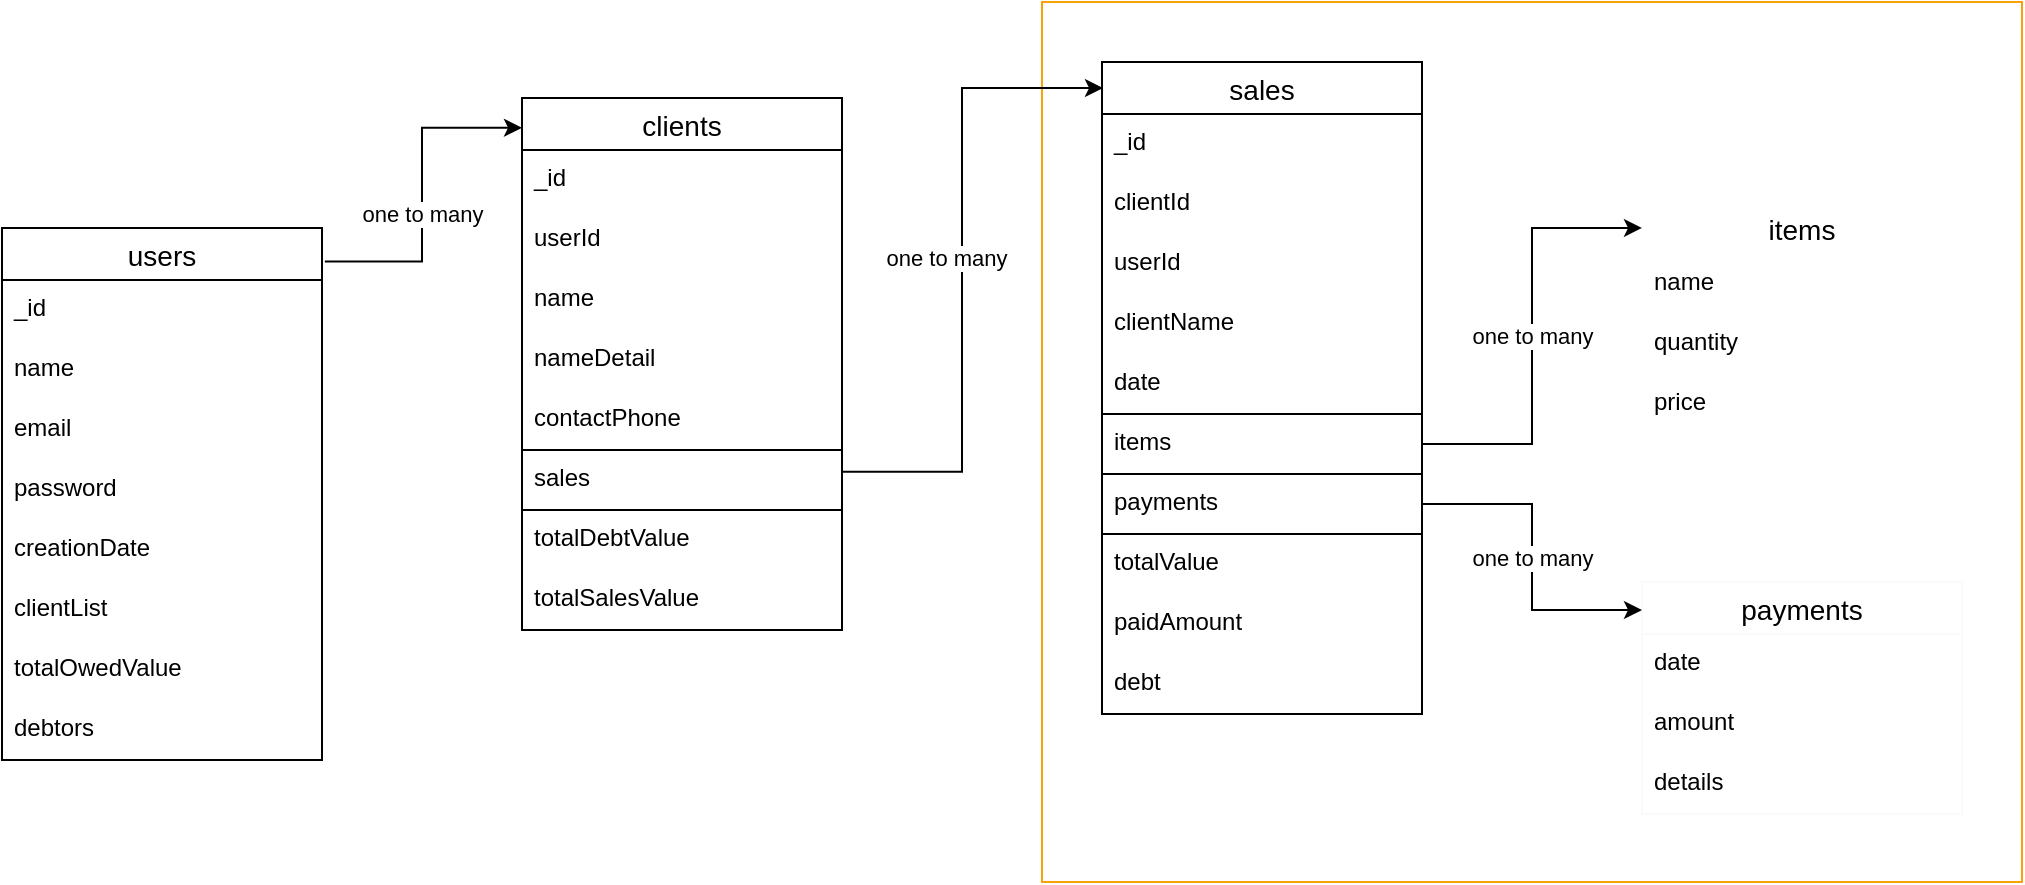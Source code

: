 <mxfile version="20.7.4" type="device" pages="4"><diagram id="OWZTssfyxZqyNN4c2PbR" name="schemas"><mxGraphModel dx="1374" dy="827" grid="1" gridSize="20" guides="1" tooltips="1" connect="1" arrows="1" fold="1" page="1" pageScale="1" pageWidth="1169" pageHeight="827" math="0" shadow="0"><root><mxCell id="0"/><mxCell id="1" parent="0"/><mxCell id="fJAnneZ-lwLebUoKgXmr-3" value="" style="rounded=0;whiteSpace=wrap;html=1;strokeColor=#FAA108;fillColor=none;" parent="1" vertex="1"><mxGeometry x="620" y="210" width="490" height="440" as="geometry"/></mxCell><mxCell id="-Lesf2_Fs7i-S2HFB9Zm-2" value="users" style="swimlane;fontStyle=0;childLayout=stackLayout;horizontal=1;startSize=26;horizontalStack=0;resizeParent=1;resizeParentMax=0;resizeLast=0;collapsible=1;marginBottom=0;align=center;fontSize=14;" parent="1" vertex="1"><mxGeometry x="100" y="323" width="160" height="266" as="geometry"/></mxCell><mxCell id="-Lesf2_Fs7i-S2HFB9Zm-41" value="_id" style="text;strokeColor=none;fillColor=none;spacingLeft=4;spacingRight=4;overflow=hidden;rotatable=0;points=[[0,0.5],[1,0.5]];portConstraint=eastwest;fontSize=12;" parent="-Lesf2_Fs7i-S2HFB9Zm-2" vertex="1"><mxGeometry y="26" width="160" height="30" as="geometry"/></mxCell><mxCell id="-Lesf2_Fs7i-S2HFB9Zm-3" value="name" style="text;strokeColor=none;fillColor=none;spacingLeft=4;spacingRight=4;overflow=hidden;rotatable=0;points=[[0,0.5],[1,0.5]];portConstraint=eastwest;fontSize=12;" parent="-Lesf2_Fs7i-S2HFB9Zm-2" vertex="1"><mxGeometry y="56" width="160" height="30" as="geometry"/></mxCell><mxCell id="-Lesf2_Fs7i-S2HFB9Zm-4" value="email" style="text;strokeColor=none;fillColor=none;spacingLeft=4;spacingRight=4;overflow=hidden;rotatable=0;points=[[0,0.5],[1,0.5]];portConstraint=eastwest;fontSize=12;" parent="-Lesf2_Fs7i-S2HFB9Zm-2" vertex="1"><mxGeometry y="86" width="160" height="30" as="geometry"/></mxCell><mxCell id="-Lesf2_Fs7i-S2HFB9Zm-5" value="password" style="text;strokeColor=none;fillColor=none;spacingLeft=4;spacingRight=4;overflow=hidden;rotatable=0;points=[[0,0.5],[1,0.5]];portConstraint=eastwest;fontSize=12;" parent="-Lesf2_Fs7i-S2HFB9Zm-2" vertex="1"><mxGeometry y="116" width="160" height="30" as="geometry"/></mxCell><mxCell id="-Lesf2_Fs7i-S2HFB9Zm-6" value="creationDate" style="text;strokeColor=none;fillColor=none;spacingLeft=4;spacingRight=4;overflow=hidden;rotatable=0;points=[[0,0.5],[1,0.5]];portConstraint=eastwest;fontSize=12;" parent="-Lesf2_Fs7i-S2HFB9Zm-2" vertex="1"><mxGeometry y="146" width="160" height="30" as="geometry"/></mxCell><mxCell id="-Lesf2_Fs7i-S2HFB9Zm-23" value="clientList" style="text;strokeColor=none;fillColor=none;spacingLeft=4;spacingRight=4;overflow=hidden;rotatable=0;points=[[0,0.5],[1,0.5]];portConstraint=eastwest;fontSize=12;" parent="-Lesf2_Fs7i-S2HFB9Zm-2" vertex="1"><mxGeometry y="176" width="160" height="30" as="geometry"/></mxCell><mxCell id="fJAnneZ-lwLebUoKgXmr-1" value="totalOwedValue" style="text;strokeColor=none;fillColor=none;spacingLeft=4;spacingRight=4;overflow=hidden;rotatable=0;points=[[0,0.5],[1,0.5]];portConstraint=eastwest;fontSize=12;" parent="-Lesf2_Fs7i-S2HFB9Zm-2" vertex="1"><mxGeometry y="206" width="160" height="30" as="geometry"/></mxCell><mxCell id="fJAnneZ-lwLebUoKgXmr-2" value="debtors" style="text;strokeColor=none;fillColor=none;spacingLeft=4;spacingRight=4;overflow=hidden;rotatable=0;points=[[0,0.5],[1,0.5]];portConstraint=eastwest;fontSize=12;" parent="-Lesf2_Fs7i-S2HFB9Zm-2" vertex="1"><mxGeometry y="236" width="160" height="30" as="geometry"/></mxCell><mxCell id="-Lesf2_Fs7i-S2HFB9Zm-7" value="clients" style="swimlane;fontStyle=0;childLayout=stackLayout;horizontal=1;startSize=26;horizontalStack=0;resizeParent=1;resizeParentMax=0;resizeLast=0;collapsible=1;marginBottom=0;align=center;fontSize=14;" parent="1" vertex="1"><mxGeometry x="360" y="258" width="160" height="266" as="geometry"/></mxCell><mxCell id="-Lesf2_Fs7i-S2HFB9Zm-42" value="_id" style="text;strokeColor=none;fillColor=none;spacingLeft=4;spacingRight=4;overflow=hidden;rotatable=0;points=[[0,0.5],[1,0.5]];portConstraint=eastwest;fontSize=12;" parent="-Lesf2_Fs7i-S2HFB9Zm-7" vertex="1"><mxGeometry y="26" width="160" height="30" as="geometry"/></mxCell><mxCell id="-Lesf2_Fs7i-S2HFB9Zm-25" value="userId" style="text;strokeColor=none;fillColor=none;spacingLeft=4;spacingRight=4;overflow=hidden;rotatable=0;points=[[0,0.5],[1,0.5]];portConstraint=eastwest;fontSize=12;" parent="-Lesf2_Fs7i-S2HFB9Zm-7" vertex="1"><mxGeometry y="56" width="160" height="30" as="geometry"/></mxCell><mxCell id="-Lesf2_Fs7i-S2HFB9Zm-8" value="name" style="text;strokeColor=none;fillColor=none;spacingLeft=4;spacingRight=4;overflow=hidden;rotatable=0;points=[[0,0.5],[1,0.5]];portConstraint=eastwest;fontSize=12;" parent="-Lesf2_Fs7i-S2HFB9Zm-7" vertex="1"><mxGeometry y="86" width="160" height="30" as="geometry"/></mxCell><mxCell id="-Lesf2_Fs7i-S2HFB9Zm-9" value="nameDetail" style="text;strokeColor=none;fillColor=none;spacingLeft=4;spacingRight=4;overflow=hidden;rotatable=0;points=[[0,0.5],[1,0.5]];portConstraint=eastwest;fontSize=12;" parent="-Lesf2_Fs7i-S2HFB9Zm-7" vertex="1"><mxGeometry y="116" width="160" height="30" as="geometry"/></mxCell><mxCell id="-Lesf2_Fs7i-S2HFB9Zm-10" value="contactPhone" style="text;strokeColor=none;fillColor=none;spacingLeft=4;spacingRight=4;overflow=hidden;rotatable=0;points=[[0,0.5],[1,0.5]];portConstraint=eastwest;fontSize=12;labelBorderColor=none;" parent="-Lesf2_Fs7i-S2HFB9Zm-7" vertex="1"><mxGeometry y="146" width="160" height="30" as="geometry"/></mxCell><mxCell id="-Lesf2_Fs7i-S2HFB9Zm-15" value="sales" style="text;strokeColor=default;fillColor=none;spacingLeft=4;spacingRight=4;overflow=hidden;rotatable=0;points=[[0,0.5],[1,0.5]];portConstraint=eastwest;fontSize=12;" parent="-Lesf2_Fs7i-S2HFB9Zm-7" vertex="1"><mxGeometry y="176" width="160" height="30" as="geometry"/></mxCell><mxCell id="-Lesf2_Fs7i-S2HFB9Zm-16" value="totalDebtValue" style="text;strokeColor=none;fillColor=none;spacingLeft=4;spacingRight=4;overflow=hidden;rotatable=0;points=[[0,0.5],[1,0.5]];portConstraint=eastwest;fontSize=12;" parent="-Lesf2_Fs7i-S2HFB9Zm-7" vertex="1"><mxGeometry y="206" width="160" height="30" as="geometry"/></mxCell><mxCell id="-Lesf2_Fs7i-S2HFB9Zm-17" value="totalSalesValue" style="text;strokeColor=none;fillColor=none;spacingLeft=4;spacingRight=4;overflow=hidden;rotatable=0;points=[[0,0.5],[1,0.5]];portConstraint=eastwest;fontSize=12;" parent="-Lesf2_Fs7i-S2HFB9Zm-7" vertex="1"><mxGeometry y="236" width="160" height="30" as="geometry"/></mxCell><mxCell id="-Lesf2_Fs7i-S2HFB9Zm-11" value="sales" style="swimlane;fontStyle=0;childLayout=stackLayout;horizontal=1;startSize=26;horizontalStack=0;resizeParent=1;resizeParentMax=0;resizeLast=0;collapsible=1;marginBottom=0;align=center;fontSize=14;" parent="1" vertex="1"><mxGeometry x="650" y="240" width="160" height="326" as="geometry"><mxRectangle x="650" y="240" width="70" height="30" as="alternateBounds"/></mxGeometry></mxCell><mxCell id="-Lesf2_Fs7i-S2HFB9Zm-43" value="_id" style="text;strokeColor=none;fillColor=none;spacingLeft=4;spacingRight=4;overflow=hidden;rotatable=0;points=[[0,0.5],[1,0.5]];portConstraint=eastwest;fontSize=12;" parent="-Lesf2_Fs7i-S2HFB9Zm-11" vertex="1"><mxGeometry y="26" width="160" height="30" as="geometry"/></mxCell><mxCell id="-Lesf2_Fs7i-S2HFB9Zm-26" value="clientId" style="text;strokeColor=none;fillColor=none;spacingLeft=4;spacingRight=4;overflow=hidden;rotatable=0;points=[[0,0.5],[1,0.5]];portConstraint=eastwest;fontSize=12;" parent="-Lesf2_Fs7i-S2HFB9Zm-11" vertex="1"><mxGeometry y="56" width="160" height="30" as="geometry"/></mxCell><mxCell id="-Lesf2_Fs7i-S2HFB9Zm-44" value="userId" style="text;strokeColor=none;fillColor=none;spacingLeft=4;spacingRight=4;overflow=hidden;rotatable=0;points=[[0,0.5],[1,0.5]];portConstraint=eastwest;fontSize=12;" parent="-Lesf2_Fs7i-S2HFB9Zm-11" vertex="1"><mxGeometry y="86" width="160" height="30" as="geometry"/></mxCell><mxCell id="-Lesf2_Fs7i-S2HFB9Zm-12" value="clientName" style="text;strokeColor=none;fillColor=none;spacingLeft=4;spacingRight=4;overflow=hidden;rotatable=0;points=[[0,0.5],[1,0.5]];portConstraint=eastwest;fontSize=12;" parent="-Lesf2_Fs7i-S2HFB9Zm-11" vertex="1"><mxGeometry y="116" width="160" height="30" as="geometry"/></mxCell><mxCell id="-Lesf2_Fs7i-S2HFB9Zm-13" value="date" style="text;strokeColor=none;fillColor=none;spacingLeft=4;spacingRight=4;overflow=hidden;rotatable=0;points=[[0,0.5],[1,0.5]];portConstraint=eastwest;fontSize=12;" parent="-Lesf2_Fs7i-S2HFB9Zm-11" vertex="1"><mxGeometry y="146" width="160" height="30" as="geometry"/></mxCell><mxCell id="-Lesf2_Fs7i-S2HFB9Zm-14" value="items" style="text;strokeColor=default;fillColor=none;spacingLeft=4;spacingRight=4;overflow=hidden;rotatable=0;points=[[0,0.5],[1,0.5]];portConstraint=eastwest;fontSize=12;" parent="-Lesf2_Fs7i-S2HFB9Zm-11" vertex="1"><mxGeometry y="176" width="160" height="30" as="geometry"/></mxCell><mxCell id="-Lesf2_Fs7i-S2HFB9Zm-18" value="payments" style="text;strokeColor=default;fillColor=none;spacingLeft=4;spacingRight=4;overflow=hidden;rotatable=0;points=[[0,0.5],[1,0.5]];portConstraint=eastwest;fontSize=12;" parent="-Lesf2_Fs7i-S2HFB9Zm-11" vertex="1"><mxGeometry y="206" width="160" height="30" as="geometry"/></mxCell><mxCell id="-Lesf2_Fs7i-S2HFB9Zm-19" value="totalValue" style="text;strokeColor=none;fillColor=none;spacingLeft=4;spacingRight=4;overflow=hidden;rotatable=0;points=[[0,0.5],[1,0.5]];portConstraint=eastwest;fontSize=12;" parent="-Lesf2_Fs7i-S2HFB9Zm-11" vertex="1"><mxGeometry y="236" width="160" height="30" as="geometry"/></mxCell><mxCell id="-Lesf2_Fs7i-S2HFB9Zm-20" value="paidAmount" style="text;strokeColor=none;fillColor=none;spacingLeft=4;spacingRight=4;overflow=hidden;rotatable=0;points=[[0,0.5],[1,0.5]];portConstraint=eastwest;fontSize=12;" parent="-Lesf2_Fs7i-S2HFB9Zm-11" vertex="1"><mxGeometry y="266" width="160" height="30" as="geometry"/></mxCell><mxCell id="-Lesf2_Fs7i-S2HFB9Zm-21" value="debt" style="text;strokeColor=none;fillColor=none;spacingLeft=4;spacingRight=4;overflow=hidden;rotatable=0;points=[[0,0.5],[1,0.5]];portConstraint=eastwest;fontSize=12;" parent="-Lesf2_Fs7i-S2HFB9Zm-11" vertex="1"><mxGeometry y="296" width="160" height="30" as="geometry"/></mxCell><mxCell id="-Lesf2_Fs7i-S2HFB9Zm-29" style="edgeStyle=orthogonalEdgeStyle;rounded=0;orthogonalLoop=1;jettySize=auto;html=1;exitX=1.009;exitY=0.063;exitDx=0;exitDy=0;entryX=0;entryY=0.056;entryDx=0;entryDy=0;exitPerimeter=0;entryPerimeter=0;" parent="1" source="-Lesf2_Fs7i-S2HFB9Zm-2" target="-Lesf2_Fs7i-S2HFB9Zm-7" edge="1"><mxGeometry relative="1" as="geometry"/></mxCell><mxCell id="-Lesf2_Fs7i-S2HFB9Zm-31" value="one to many" style="edgeLabel;html=1;align=center;verticalAlign=middle;resizable=0;points=[];" parent="-Lesf2_Fs7i-S2HFB9Zm-29" vertex="1" connectable="0"><mxGeometry x="-0.118" relative="1" as="geometry"><mxPoint as="offset"/></mxGeometry></mxCell><mxCell id="-Lesf2_Fs7i-S2HFB9Zm-30" style="edgeStyle=orthogonalEdgeStyle;rounded=0;orthogonalLoop=1;jettySize=auto;html=1;exitX=1.001;exitY=0.364;exitDx=0;exitDy=0;entryX=0.003;entryY=0.037;entryDx=0;entryDy=0;entryPerimeter=0;exitPerimeter=0;" parent="1" source="-Lesf2_Fs7i-S2HFB9Zm-15" target="-Lesf2_Fs7i-S2HFB9Zm-11" edge="1"><mxGeometry relative="1" as="geometry"><Array as="points"><mxPoint x="580" y="445"/><mxPoint x="580" y="253"/><mxPoint x="651" y="253"/></Array></mxGeometry></mxCell><mxCell id="-Lesf2_Fs7i-S2HFB9Zm-32" value="one to many" style="edgeLabel;html=1;align=center;verticalAlign=middle;resizable=0;points=[];" parent="-Lesf2_Fs7i-S2HFB9Zm-30" vertex="1" connectable="0"><mxGeometry x="0.177" relative="1" as="geometry"><mxPoint x="-8" y="23" as="offset"/></mxGeometry></mxCell><mxCell id="-Lesf2_Fs7i-S2HFB9Zm-45" value="items" style="swimlane;fontStyle=0;childLayout=stackLayout;horizontal=1;startSize=26;horizontalStack=0;resizeParent=1;resizeParentMax=0;resizeLast=0;collapsible=1;marginBottom=0;align=center;fontSize=14;labelBorderColor=none;strokeColor=#FFFFFF;" parent="1" vertex="1"><mxGeometry x="920" y="310" width="160" height="116" as="geometry"/></mxCell><mxCell id="-Lesf2_Fs7i-S2HFB9Zm-46" value="name" style="text;strokeColor=none;fillColor=none;spacingLeft=4;spacingRight=4;overflow=hidden;rotatable=0;points=[[0,0.5],[1,0.5]];portConstraint=eastwest;fontSize=12;labelBorderColor=none;" parent="-Lesf2_Fs7i-S2HFB9Zm-45" vertex="1"><mxGeometry y="26" width="160" height="30" as="geometry"/></mxCell><mxCell id="-Lesf2_Fs7i-S2HFB9Zm-47" value="quantity" style="text;strokeColor=none;fillColor=none;spacingLeft=4;spacingRight=4;overflow=hidden;rotatable=0;points=[[0,0.5],[1,0.5]];portConstraint=eastwest;fontSize=12;labelBorderColor=none;" parent="-Lesf2_Fs7i-S2HFB9Zm-45" vertex="1"><mxGeometry y="56" width="160" height="30" as="geometry"/></mxCell><mxCell id="-Lesf2_Fs7i-S2HFB9Zm-48" value="price" style="text;strokeColor=none;fillColor=none;spacingLeft=4;spacingRight=4;overflow=hidden;rotatable=0;points=[[0,0.5],[1,0.5]];portConstraint=eastwest;fontSize=12;labelBorderColor=none;" parent="-Lesf2_Fs7i-S2HFB9Zm-45" vertex="1"><mxGeometry y="86" width="160" height="30" as="geometry"/></mxCell><mxCell id="-Lesf2_Fs7i-S2HFB9Zm-49" value="payments" style="swimlane;fontStyle=0;childLayout=stackLayout;horizontal=1;startSize=26;horizontalStack=0;resizeParent=1;resizeParentMax=0;resizeLast=0;collapsible=1;marginBottom=0;align=center;fontSize=14;labelBorderColor=none;strokeColor=#FAFAFA;" parent="1" vertex="1"><mxGeometry x="920" y="500" width="160" height="116" as="geometry"/></mxCell><mxCell id="-Lesf2_Fs7i-S2HFB9Zm-50" value="date" style="text;strokeColor=none;fillColor=none;spacingLeft=4;spacingRight=4;overflow=hidden;rotatable=0;points=[[0,0.5],[1,0.5]];portConstraint=eastwest;fontSize=12;labelBorderColor=none;" parent="-Lesf2_Fs7i-S2HFB9Zm-49" vertex="1"><mxGeometry y="26" width="160" height="30" as="geometry"/></mxCell><mxCell id="-Lesf2_Fs7i-S2HFB9Zm-51" value="amount" style="text;strokeColor=none;fillColor=none;spacingLeft=4;spacingRight=4;overflow=hidden;rotatable=0;points=[[0,0.5],[1,0.5]];portConstraint=eastwest;fontSize=12;labelBorderColor=none;" parent="-Lesf2_Fs7i-S2HFB9Zm-49" vertex="1"><mxGeometry y="56" width="160" height="30" as="geometry"/></mxCell><mxCell id="-Lesf2_Fs7i-S2HFB9Zm-52" value="details" style="text;strokeColor=none;fillColor=none;spacingLeft=4;spacingRight=4;overflow=hidden;rotatable=0;points=[[0,0.5],[1,0.5]];portConstraint=eastwest;fontSize=12;labelBorderColor=none;" parent="-Lesf2_Fs7i-S2HFB9Zm-49" vertex="1"><mxGeometry y="86" width="160" height="30" as="geometry"/></mxCell><mxCell id="-Lesf2_Fs7i-S2HFB9Zm-54" value="one to many" style="edgeStyle=orthogonalEdgeStyle;rounded=0;orthogonalLoop=1;jettySize=auto;html=1;exitX=1;exitY=0.5;exitDx=0;exitDy=0;entryX=0;entryY=0.112;entryDx=0;entryDy=0;entryPerimeter=0;" parent="1" source="-Lesf2_Fs7i-S2HFB9Zm-14" target="-Lesf2_Fs7i-S2HFB9Zm-45" edge="1"><mxGeometry relative="1" as="geometry"/></mxCell><mxCell id="-Lesf2_Fs7i-S2HFB9Zm-55" value="one to many" style="edgeStyle=orthogonalEdgeStyle;rounded=0;orthogonalLoop=1;jettySize=auto;html=1;exitX=1;exitY=0.5;exitDx=0;exitDy=0;entryX=0;entryY=0.121;entryDx=0;entryDy=0;entryPerimeter=0;" parent="1" source="-Lesf2_Fs7i-S2HFB9Zm-18" target="-Lesf2_Fs7i-S2HFB9Zm-49" edge="1"><mxGeometry relative="1" as="geometry"/></mxCell></root></mxGraphModel></diagram><diagram id="oLXMCveSzhmMQth0Rsbn" name="dependecy-relations"><mxGraphModel dx="1374" dy="827" grid="1" gridSize="10" guides="0" tooltips="1" connect="1" arrows="1" fold="1" page="1" pageScale="1" pageWidth="1169" pageHeight="827" math="0" shadow="0"><root><mxCell id="0"/><mxCell id="1" parent="0"/><mxCell id="nj7wbPY4pdhArubMzr1j-5" value="always" style="edgeStyle=orthogonalEdgeStyle;rounded=0;orthogonalLoop=1;jettySize=auto;html=1;" parent="1" source="nj7wbPY4pdhArubMzr1j-2" target="nj7wbPY4pdhArubMzr1j-3" edge="1"><mxGeometry x="0.4" relative="1" as="geometry"><Array as="points"><mxPoint x="250" y="374"/><mxPoint x="250" y="334"/></Array><mxPoint as="offset"/></mxGeometry></mxCell><mxCell id="nj7wbPY4pdhArubMzr1j-7" style="edgeStyle=orthogonalEdgeStyle;rounded=0;orthogonalLoop=1;jettySize=auto;html=1;exitX=1;exitY=0.5;exitDx=0;exitDy=0;entryX=0;entryY=0.5;entryDx=0;entryDy=0;" parent="1" source="nj7wbPY4pdhArubMzr1j-2" target="nj7wbPY4pdhArubMzr1j-6" edge="1"><mxGeometry relative="1" as="geometry"><Array as="points"><mxPoint x="250" y="374"/><mxPoint x="250" y="414"/></Array></mxGeometry></mxCell><mxCell id="nj7wbPY4pdhArubMzr1j-42" value="&lt;div style=&quot;&quot;&gt;on update:&lt;/div&gt;&lt;div style=&quot;&quot;&gt;clientName&lt;/div&gt;&lt;div style=&quot;&quot;&gt;clientNameDetails&lt;/div&gt;" style="edgeLabel;html=1;align=center;verticalAlign=middle;resizable=0;points=[];" parent="nj7wbPY4pdhArubMzr1j-7" vertex="1" connectable="0"><mxGeometry x="0.348" y="-1" relative="1" as="geometry"><mxPoint x="5" y="-1" as="offset"/></mxGeometry></mxCell><mxCell id="nj7wbPY4pdhArubMzr1j-2" value="PATCH /clients" style="rounded=0;whiteSpace=wrap;html=1;" parent="1" vertex="1"><mxGeometry x="80" y="344" width="120" height="60" as="geometry"/></mxCell><mxCell id="nj7wbPY4pdhArubMzr1j-3" value="clients" style="rounded=0;whiteSpace=wrap;html=1;" parent="1" vertex="1"><mxGeometry x="360" y="304" width="120" height="60" as="geometry"/></mxCell><mxCell id="nj7wbPY4pdhArubMzr1j-6" value="sales" style="rounded=0;whiteSpace=wrap;html=1;fillColor=#a0522d;fontColor=#ffffff;strokeColor=#6D1F00;" parent="1" vertex="1"><mxGeometry x="360" y="384" width="120" height="60" as="geometry"/></mxCell><mxCell id="nj7wbPY4pdhArubMzr1j-8" value="" style="edgeStyle=orthogonalEdgeStyle;rounded=0;orthogonalLoop=1;jettySize=auto;html=1;" parent="1" source="nj7wbPY4pdhArubMzr1j-11" target="nj7wbPY4pdhArubMzr1j-12" edge="1"><mxGeometry relative="1" as="geometry"/></mxCell><mxCell id="nj7wbPY4pdhArubMzr1j-9" value="always" style="edgeStyle=orthogonalEdgeStyle;rounded=0;orthogonalLoop=1;jettySize=auto;html=1;" parent="1" source="nj7wbPY4pdhArubMzr1j-11" target="nj7wbPY4pdhArubMzr1j-12" edge="1"><mxGeometry relative="1" as="geometry"/></mxCell><mxCell id="nj7wbPY4pdhArubMzr1j-11" value="POST /clients" style="rounded=0;whiteSpace=wrap;html=1;" parent="1" vertex="1"><mxGeometry x="80" y="204" width="120" height="60" as="geometry"/></mxCell><mxCell id="nj7wbPY4pdhArubMzr1j-12" value="clients" style="rounded=0;whiteSpace=wrap;html=1;" parent="1" vertex="1"><mxGeometry x="360" y="204" width="120" height="60" as="geometry"/></mxCell><mxCell id="nj7wbPY4pdhArubMzr1j-16" style="edgeStyle=orthogonalEdgeStyle;rounded=0;orthogonalLoop=1;jettySize=auto;html=1;exitX=1;exitY=0.5;exitDx=0;exitDy=0;entryX=0;entryY=0.5;entryDx=0;entryDy=0;" parent="1" source="nj7wbPY4pdhArubMzr1j-17" target="nj7wbPY4pdhArubMzr1j-19" edge="1"><mxGeometry x="-0.583" y="20" relative="1" as="geometry"><Array as="points"><mxPoint x="770" y="150"/><mxPoint x="770" y="70"/></Array><mxPoint as="offset"/></mxGeometry></mxCell><mxCell id="nj7wbPY4pdhArubMzr1j-33" value="always" style="edgeLabel;html=1;align=center;verticalAlign=middle;resizable=0;points=[];" parent="nj7wbPY4pdhArubMzr1j-16" vertex="1" connectable="0"><mxGeometry x="0.59" y="-1" relative="1" as="geometry"><mxPoint x="-11" y="-1" as="offset"/></mxGeometry></mxCell><mxCell id="nj7wbPY4pdhArubMzr1j-27" value="always" style="edgeStyle=orthogonalEdgeStyle;rounded=0;orthogonalLoop=1;jettySize=auto;html=1;exitX=1;exitY=0.5;exitDx=0;exitDy=0;entryX=0;entryY=0.5;entryDx=0;entryDy=0;" parent="1" source="nj7wbPY4pdhArubMzr1j-17" target="nj7wbPY4pdhArubMzr1j-26" edge="1"><mxGeometry x="0.5" relative="1" as="geometry"><Array as="points"><mxPoint x="770" y="150"/><mxPoint x="770" y="230"/></Array><mxPoint as="offset"/></mxGeometry></mxCell><mxCell id="nj7wbPY4pdhArubMzr1j-28" value="always" style="edgeStyle=orthogonalEdgeStyle;rounded=0;orthogonalLoop=1;jettySize=auto;html=1;exitX=1;exitY=0.5;exitDx=0;exitDy=0;entryX=0;entryY=0.5;entryDx=0;entryDy=0;" parent="1" source="nj7wbPY4pdhArubMzr1j-17" target="nj7wbPY4pdhArubMzr1j-18" edge="1"><mxGeometry x="0.25" relative="1" as="geometry"><mxPoint as="offset"/></mxGeometry></mxCell><mxCell id="nj7wbPY4pdhArubMzr1j-17" value="POST /sales" style="rounded=0;whiteSpace=wrap;html=1;" parent="1" vertex="1"><mxGeometry x="600" y="120" width="120" height="60" as="geometry"/></mxCell><mxCell id="nj7wbPY4pdhArubMzr1j-18" value="clients" style="rounded=0;whiteSpace=wrap;html=1;fillColor=#a0522d;fontColor=#ffffff;strokeColor=#6D1F00;" parent="1" vertex="1"><mxGeometry x="880" y="120" width="120" height="60" as="geometry"/></mxCell><mxCell id="nj7wbPY4pdhArubMzr1j-19" value="sales" style="rounded=0;whiteSpace=wrap;html=1;" parent="1" vertex="1"><mxGeometry x="880" y="40" width="120" height="60" as="geometry"/></mxCell><mxCell id="nj7wbPY4pdhArubMzr1j-26" value="users" style="rounded=0;whiteSpace=wrap;html=1;fillColor=#a0522d;fontColor=#ffffff;strokeColor=#6D1F00;" parent="1" vertex="1"><mxGeometry x="880" y="200" width="120" height="60" as="geometry"/></mxCell><mxCell id="nj7wbPY4pdhArubMzr1j-34" style="edgeStyle=orthogonalEdgeStyle;rounded=0;orthogonalLoop=1;jettySize=auto;html=1;exitX=1;exitY=0.5;exitDx=0;exitDy=0;entryX=0;entryY=0.5;entryDx=0;entryDy=0;" parent="1" source="nj7wbPY4pdhArubMzr1j-38" target="nj7wbPY4pdhArubMzr1j-40" edge="1"><mxGeometry relative="1" as="geometry"><Array as="points"><mxPoint x="770" y="413"/><mxPoint x="770" y="333"/></Array></mxGeometry></mxCell><mxCell id="nj7wbPY4pdhArubMzr1j-35" value="always" style="edgeLabel;html=1;align=center;verticalAlign=middle;resizable=0;points=[];" parent="nj7wbPY4pdhArubMzr1j-34" vertex="1" connectable="0"><mxGeometry x="0.59" y="-1" relative="1" as="geometry"><mxPoint x="-11" y="-1" as="offset"/></mxGeometry></mxCell><mxCell id="nj7wbPY4pdhArubMzr1j-36" value="on items update&lt;br&gt;(price || quantity)" style="edgeStyle=orthogonalEdgeStyle;rounded=0;orthogonalLoop=1;jettySize=auto;html=1;exitX=1;exitY=0.5;exitDx=0;exitDy=0;entryX=0;entryY=0.5;entryDx=0;entryDy=0;" parent="1" source="nj7wbPY4pdhArubMzr1j-38" target="nj7wbPY4pdhArubMzr1j-41" edge="1"><mxGeometry x="0.5" relative="1" as="geometry"><Array as="points"><mxPoint x="770" y="413"/><mxPoint x="770" y="493"/></Array><mxPoint as="offset"/></mxGeometry></mxCell><mxCell id="nj7wbPY4pdhArubMzr1j-37" value="on items update&lt;br&gt;(price || quantity)" style="edgeStyle=orthogonalEdgeStyle;rounded=0;orthogonalLoop=1;jettySize=auto;html=1;exitX=1;exitY=0.5;exitDx=0;exitDy=0;entryX=0;entryY=0.5;entryDx=0;entryDy=0;" parent="1" source="nj7wbPY4pdhArubMzr1j-38" target="nj7wbPY4pdhArubMzr1j-39" edge="1"><mxGeometry x="0.25" relative="1" as="geometry"><Array as="points"><mxPoint x="770" y="413"/><mxPoint x="770" y="413"/></Array><mxPoint as="offset"/></mxGeometry></mxCell><mxCell id="nj7wbPY4pdhArubMzr1j-38" value="PATCH /sales" style="rounded=0;whiteSpace=wrap;html=1;" parent="1" vertex="1"><mxGeometry x="600" y="383" width="120" height="60" as="geometry"/></mxCell><mxCell id="nj7wbPY4pdhArubMzr1j-39" value="clients" style="rounded=0;whiteSpace=wrap;html=1;fillColor=#a0522d;fontColor=#ffffff;strokeColor=#6D1F00;" parent="1" vertex="1"><mxGeometry x="880" y="383" width="120" height="60" as="geometry"/></mxCell><mxCell id="nj7wbPY4pdhArubMzr1j-40" value="sales" style="rounded=0;whiteSpace=wrap;html=1;" parent="1" vertex="1"><mxGeometry x="880" y="303" width="120" height="60" as="geometry"/></mxCell><mxCell id="nj7wbPY4pdhArubMzr1j-41" value="users" style="rounded=0;whiteSpace=wrap;html=1;fillColor=#a0522d;fontColor=#ffffff;strokeColor=#6D1F00;" parent="1" vertex="1"><mxGeometry x="880" y="463" width="120" height="60" as="geometry"/></mxCell><mxCell id="nj7wbPY4pdhArubMzr1j-48" value="always" style="edgeStyle=orthogonalEdgeStyle;rounded=0;orthogonalLoop=1;jettySize=auto;html=1;exitX=1;exitY=0.5;exitDx=0;exitDy=0;" parent="1" source="nj7wbPY4pdhArubMzr1j-45" target="nj7wbPY4pdhArubMzr1j-46" edge="1"><mxGeometry x="0.4" relative="1" as="geometry"><Array as="points"><mxPoint x="250" y="554"/><mxPoint x="250" y="514"/></Array><mxPoint as="offset"/></mxGeometry></mxCell><mxCell id="nj7wbPY4pdhArubMzr1j-49" value="if client have sales" style="edgeStyle=orthogonalEdgeStyle;rounded=0;orthogonalLoop=1;jettySize=auto;html=1;exitX=1;exitY=0.5;exitDx=0;exitDy=0;" parent="1" source="nj7wbPY4pdhArubMzr1j-45" target="nj7wbPY4pdhArubMzr1j-47" edge="1"><mxGeometry x="0.4" relative="1" as="geometry"><Array as="points"><mxPoint x="250" y="554"/><mxPoint x="250" y="594"/></Array><mxPoint as="offset"/></mxGeometry></mxCell><mxCell id="nj7wbPY4pdhArubMzr1j-45" value="DELETE /clients" style="rounded=0;whiteSpace=wrap;html=1;" parent="1" vertex="1"><mxGeometry x="80" y="524" width="120" height="60" as="geometry"/></mxCell><mxCell id="nj7wbPY4pdhArubMzr1j-46" value="clients" style="rounded=0;whiteSpace=wrap;html=1;" parent="1" vertex="1"><mxGeometry x="360" y="484" width="120" height="60" as="geometry"/></mxCell><mxCell id="nj7wbPY4pdhArubMzr1j-47" value="users" style="rounded=0;whiteSpace=wrap;html=1;" parent="1" vertex="1"><mxGeometry x="360" y="564" width="120" height="60" as="geometry"/></mxCell><mxCell id="nj7wbPY4pdhArubMzr1j-50" style="edgeStyle=orthogonalEdgeStyle;rounded=0;orthogonalLoop=1;jettySize=auto;html=1;exitX=1;exitY=0.5;exitDx=0;exitDy=0;entryX=0;entryY=0.5;entryDx=0;entryDy=0;" parent="1" source="nj7wbPY4pdhArubMzr1j-54" target="nj7wbPY4pdhArubMzr1j-56" edge="1"><mxGeometry x="-0.583" y="20" relative="1" as="geometry"><Array as="points"><mxPoint x="770" y="673"/><mxPoint x="770" y="593"/></Array><mxPoint as="offset"/></mxGeometry></mxCell><mxCell id="nj7wbPY4pdhArubMzr1j-51" value="always" style="edgeLabel;html=1;align=center;verticalAlign=middle;resizable=0;points=[];" parent="nj7wbPY4pdhArubMzr1j-50" vertex="1" connectable="0"><mxGeometry x="0.59" y="-1" relative="1" as="geometry"><mxPoint x="-11" y="-1" as="offset"/></mxGeometry></mxCell><mxCell id="nj7wbPY4pdhArubMzr1j-52" value="always" style="edgeStyle=orthogonalEdgeStyle;rounded=0;orthogonalLoop=1;jettySize=auto;html=1;exitX=1;exitY=0.5;exitDx=0;exitDy=0;entryX=0;entryY=0.5;entryDx=0;entryDy=0;" parent="1" source="nj7wbPY4pdhArubMzr1j-54" target="nj7wbPY4pdhArubMzr1j-57" edge="1"><mxGeometry x="0.5" relative="1" as="geometry"><Array as="points"><mxPoint x="770" y="673"/><mxPoint x="770" y="753"/></Array><mxPoint as="offset"/></mxGeometry></mxCell><mxCell id="nj7wbPY4pdhArubMzr1j-53" value="always" style="edgeStyle=orthogonalEdgeStyle;rounded=0;orthogonalLoop=1;jettySize=auto;html=1;exitX=1;exitY=0.5;exitDx=0;exitDy=0;entryX=0;entryY=0.5;entryDx=0;entryDy=0;" parent="1" source="nj7wbPY4pdhArubMzr1j-54" target="nj7wbPY4pdhArubMzr1j-55" edge="1"><mxGeometry x="0.25" relative="1" as="geometry"><mxPoint as="offset"/></mxGeometry></mxCell><mxCell id="nj7wbPY4pdhArubMzr1j-54" value="DELETE /sales" style="rounded=0;whiteSpace=wrap;html=1;" parent="1" vertex="1"><mxGeometry x="600" y="643" width="120" height="60" as="geometry"/></mxCell><mxCell id="nj7wbPY4pdhArubMzr1j-55" value="clients" style="rounded=0;whiteSpace=wrap;html=1;" parent="1" vertex="1"><mxGeometry x="880" y="643" width="120" height="60" as="geometry"/></mxCell><mxCell id="nj7wbPY4pdhArubMzr1j-56" value="sales" style="rounded=0;whiteSpace=wrap;html=1;" parent="1" vertex="1"><mxGeometry x="880" y="563" width="120" height="60" as="geometry"/></mxCell><mxCell id="nj7wbPY4pdhArubMzr1j-57" value="users" style="rounded=0;whiteSpace=wrap;html=1;fillColor=#a0522d;fontColor=#ffffff;strokeColor=#6D1F00;" parent="1" vertex="1"><mxGeometry x="880" y="723" width="120" height="60" as="geometry"/></mxCell><mxCell id="nj7wbPY4pdhArubMzr1j-58" style="edgeStyle=orthogonalEdgeStyle;rounded=0;orthogonalLoop=1;jettySize=auto;html=1;exitX=1;exitY=0.5;exitDx=0;exitDy=0;entryX=0;entryY=0.5;entryDx=0;entryDy=0;" parent="1" source="nj7wbPY4pdhArubMzr1j-62" target="nj7wbPY4pdhArubMzr1j-64" edge="1"><mxGeometry x="-0.583" y="20" relative="1" as="geometry"><Array as="points"><mxPoint x="1300" y="150"/><mxPoint x="1300" y="70"/></Array><mxPoint as="offset"/></mxGeometry></mxCell><mxCell id="nj7wbPY4pdhArubMzr1j-59" value="always" style="edgeLabel;html=1;align=center;verticalAlign=middle;resizable=0;points=[];" parent="nj7wbPY4pdhArubMzr1j-58" vertex="1" connectable="0"><mxGeometry x="0.59" y="-1" relative="1" as="geometry"><mxPoint x="-11" y="-1" as="offset"/></mxGeometry></mxCell><mxCell id="nj7wbPY4pdhArubMzr1j-60" value="always" style="edgeStyle=orthogonalEdgeStyle;rounded=0;orthogonalLoop=1;jettySize=auto;html=1;exitX=1;exitY=0.5;exitDx=0;exitDy=0;entryX=0;entryY=0.5;entryDx=0;entryDy=0;" parent="1" source="nj7wbPY4pdhArubMzr1j-62" target="nj7wbPY4pdhArubMzr1j-65" edge="1"><mxGeometry x="0.5" relative="1" as="geometry"><Array as="points"><mxPoint x="1300" y="150"/><mxPoint x="1300" y="230"/></Array><mxPoint as="offset"/></mxGeometry></mxCell><mxCell id="nj7wbPY4pdhArubMzr1j-61" value="always" style="edgeStyle=orthogonalEdgeStyle;rounded=0;orthogonalLoop=1;jettySize=auto;html=1;exitX=1;exitY=0.5;exitDx=0;exitDy=0;entryX=0;entryY=0.5;entryDx=0;entryDy=0;" parent="1" source="nj7wbPY4pdhArubMzr1j-62" target="nj7wbPY4pdhArubMzr1j-63" edge="1"><mxGeometry x="0.25" relative="1" as="geometry"><mxPoint as="offset"/></mxGeometry></mxCell><mxCell id="nj7wbPY4pdhArubMzr1j-62" value="POST /payments" style="rounded=0;whiteSpace=wrap;html=1;" parent="1" vertex="1"><mxGeometry x="1130" y="120" width="120" height="60" as="geometry"/></mxCell><mxCell id="nj7wbPY4pdhArubMzr1j-63" value="clients" style="rounded=0;whiteSpace=wrap;html=1;fillColor=#a0522d;fontColor=#ffffff;strokeColor=#6D1F00;" parent="1" vertex="1"><mxGeometry x="1410" y="120" width="120" height="60" as="geometry"/></mxCell><mxCell id="nj7wbPY4pdhArubMzr1j-64" value="sales" style="rounded=0;whiteSpace=wrap;html=1;" parent="1" vertex="1"><mxGeometry x="1410" y="40" width="120" height="60" as="geometry"/></mxCell><mxCell id="nj7wbPY4pdhArubMzr1j-65" value="users" style="rounded=0;whiteSpace=wrap;html=1;fillColor=#a0522d;fontColor=#ffffff;strokeColor=#6D1F00;" parent="1" vertex="1"><mxGeometry x="1410" y="200" width="120" height="60" as="geometry"/></mxCell><mxCell id="nj7wbPY4pdhArubMzr1j-66" style="edgeStyle=orthogonalEdgeStyle;rounded=0;orthogonalLoop=1;jettySize=auto;html=1;exitX=1;exitY=0.5;exitDx=0;exitDy=0;entryX=0;entryY=0.5;entryDx=0;entryDy=0;" parent="1" source="nj7wbPY4pdhArubMzr1j-70" target="nj7wbPY4pdhArubMzr1j-72" edge="1"><mxGeometry relative="1" as="geometry"><Array as="points"><mxPoint x="1300" y="413"/><mxPoint x="1300" y="333"/></Array></mxGeometry></mxCell><mxCell id="nj7wbPY4pdhArubMzr1j-67" value="always" style="edgeLabel;html=1;align=center;verticalAlign=middle;resizable=0;points=[];" parent="nj7wbPY4pdhArubMzr1j-66" vertex="1" connectable="0"><mxGeometry x="0.59" y="-1" relative="1" as="geometry"><mxPoint x="-11" y="-1" as="offset"/></mxGeometry></mxCell><mxCell id="nj7wbPY4pdhArubMzr1j-68" value="on paidAmount&lt;br&gt;updated" style="edgeStyle=orthogonalEdgeStyle;rounded=0;orthogonalLoop=1;jettySize=auto;html=1;exitX=1;exitY=0.5;exitDx=0;exitDy=0;entryX=0;entryY=0.5;entryDx=0;entryDy=0;" parent="1" source="nj7wbPY4pdhArubMzr1j-70" target="nj7wbPY4pdhArubMzr1j-73" edge="1"><mxGeometry x="0.5" relative="1" as="geometry"><Array as="points"><mxPoint x="1300" y="413"/><mxPoint x="1300" y="493"/></Array><mxPoint as="offset"/></mxGeometry></mxCell><mxCell id="nj7wbPY4pdhArubMzr1j-69" value="on paidAmount&lt;br&gt;updated" style="edgeStyle=orthogonalEdgeStyle;rounded=0;orthogonalLoop=1;jettySize=auto;html=1;exitX=1;exitY=0.5;exitDx=0;exitDy=0;entryX=0;entryY=0.5;entryDx=0;entryDy=0;" parent="1" source="nj7wbPY4pdhArubMzr1j-70" target="nj7wbPY4pdhArubMzr1j-71" edge="1"><mxGeometry x="0.25" relative="1" as="geometry"><Array as="points"><mxPoint x="1300" y="413"/><mxPoint x="1300" y="413"/></Array><mxPoint as="offset"/></mxGeometry></mxCell><mxCell id="nj7wbPY4pdhArubMzr1j-70" value="PATCH /payments" style="rounded=0;whiteSpace=wrap;html=1;" parent="1" vertex="1"><mxGeometry x="1130" y="383" width="120" height="60" as="geometry"/></mxCell><mxCell id="nj7wbPY4pdhArubMzr1j-71" value="clients" style="rounded=0;whiteSpace=wrap;html=1;fillColor=#a0522d;fontColor=#ffffff;strokeColor=#6D1F00;" parent="1" vertex="1"><mxGeometry x="1410" y="383" width="120" height="60" as="geometry"/></mxCell><mxCell id="nj7wbPY4pdhArubMzr1j-72" value="sales" style="rounded=0;whiteSpace=wrap;html=1;" parent="1" vertex="1"><mxGeometry x="1410" y="303" width="120" height="60" as="geometry"/></mxCell><mxCell id="nj7wbPY4pdhArubMzr1j-73" value="users" style="rounded=0;whiteSpace=wrap;html=1;fillColor=#a0522d;fontColor=#ffffff;strokeColor=#6D1F00;" parent="1" vertex="1"><mxGeometry x="1410" y="463" width="120" height="60" as="geometry"/></mxCell><mxCell id="nj7wbPY4pdhArubMzr1j-74" style="edgeStyle=orthogonalEdgeStyle;rounded=0;orthogonalLoop=1;jettySize=auto;html=1;exitX=1;exitY=0.5;exitDx=0;exitDy=0;entryX=0;entryY=0.5;entryDx=0;entryDy=0;" parent="1" source="nj7wbPY4pdhArubMzr1j-78" target="nj7wbPY4pdhArubMzr1j-80" edge="1"><mxGeometry x="-0.583" y="20" relative="1" as="geometry"><Array as="points"><mxPoint x="1300" y="673"/><mxPoint x="1300" y="593"/></Array><mxPoint as="offset"/></mxGeometry></mxCell><mxCell id="nj7wbPY4pdhArubMzr1j-75" value="always" style="edgeLabel;html=1;align=center;verticalAlign=middle;resizable=0;points=[];" parent="nj7wbPY4pdhArubMzr1j-74" vertex="1" connectable="0"><mxGeometry x="0.59" y="-1" relative="1" as="geometry"><mxPoint x="-11" y="-1" as="offset"/></mxGeometry></mxCell><mxCell id="nj7wbPY4pdhArubMzr1j-76" value="always" style="edgeStyle=orthogonalEdgeStyle;rounded=0;orthogonalLoop=1;jettySize=auto;html=1;exitX=1;exitY=0.5;exitDx=0;exitDy=0;entryX=0;entryY=0.5;entryDx=0;entryDy=0;" parent="1" source="nj7wbPY4pdhArubMzr1j-78" target="nj7wbPY4pdhArubMzr1j-81" edge="1"><mxGeometry x="0.5" relative="1" as="geometry"><Array as="points"><mxPoint x="1300" y="673"/><mxPoint x="1300" y="753"/></Array><mxPoint as="offset"/></mxGeometry></mxCell><mxCell id="nj7wbPY4pdhArubMzr1j-77" value="always" style="edgeStyle=orthogonalEdgeStyle;rounded=0;orthogonalLoop=1;jettySize=auto;html=1;exitX=1;exitY=0.5;exitDx=0;exitDy=0;entryX=0;entryY=0.5;entryDx=0;entryDy=0;" parent="1" source="nj7wbPY4pdhArubMzr1j-78" target="nj7wbPY4pdhArubMzr1j-79" edge="1"><mxGeometry x="0.25" relative="1" as="geometry"><mxPoint as="offset"/></mxGeometry></mxCell><mxCell id="nj7wbPY4pdhArubMzr1j-78" value="DELETE /payments" style="rounded=0;whiteSpace=wrap;html=1;" parent="1" vertex="1"><mxGeometry x="1130" y="643" width="120" height="60" as="geometry"/></mxCell><mxCell id="nj7wbPY4pdhArubMzr1j-79" value="clients" style="rounded=0;whiteSpace=wrap;html=1;" parent="1" vertex="1"><mxGeometry x="1410" y="643" width="120" height="60" as="geometry"/></mxCell><mxCell id="nj7wbPY4pdhArubMzr1j-80" value="sales" style="rounded=0;whiteSpace=wrap;html=1;" parent="1" vertex="1"><mxGeometry x="1410" y="563" width="120" height="60" as="geometry"/></mxCell><mxCell id="nj7wbPY4pdhArubMzr1j-81" value="users" style="rounded=0;whiteSpace=wrap;html=1;fillColor=#a0522d;fontColor=#ffffff;strokeColor=#6D1F00;" parent="1" vertex="1"><mxGeometry x="1410" y="723" width="120" height="60" as="geometry"/></mxCell></root></mxGraphModel></diagram><diagram id="fb6U1wN8zgbq9lpoyjq9" name="naming-conventions"><mxGraphModel dx="1374" dy="827" grid="1" gridSize="10" guides="1" tooltips="1" connect="1" arrows="1" fold="1" page="1" pageScale="1" pageWidth="1169" pageHeight="827" math="0" shadow="0"><root><mxCell id="0"/><mxCell id="1" parent="0"/><mxCell id="ek7L_5r2ub4JfN6iPE6m-3" value="" style="edgeStyle=orthogonalEdgeStyle;rounded=0;orthogonalLoop=1;jettySize=auto;html=1;" parent="1" source="ek7L_5r2ub4JfN6iPE6m-1" target="ek7L_5r2ub4JfN6iPE6m-2" edge="1"><mxGeometry relative="1" as="geometry"/></mxCell><mxCell id="ek7L_5r2ub4JfN6iPE6m-11" style="edgeStyle=orthogonalEdgeStyle;rounded=0;orthogonalLoop=1;jettySize=auto;html=1;exitX=1;exitY=0.5;exitDx=0;exitDy=0;entryX=0;entryY=0.5;entryDx=0;entryDy=0;shape=link;" parent="1" source="ek7L_5r2ub4JfN6iPE6m-1" target="ek7L_5r2ub4JfN6iPE6m-7" edge="1"><mxGeometry relative="1" as="geometry"/></mxCell><mxCell id="gMPdKZ8Q_CorAh7SOR6--2" value="" style="edgeStyle=orthogonalEdgeStyle;rounded=0;orthogonalLoop=1;jettySize=auto;html=1;shape=link;" parent="1" source="ek7L_5r2ub4JfN6iPE6m-1" target="gMPdKZ8Q_CorAh7SOR6--1" edge="1"><mxGeometry relative="1" as="geometry"/></mxCell><mxCell id="ek7L_5r2ub4JfN6iPE6m-1" value="unpaidAmount" style="rounded=0;whiteSpace=wrap;html=1;" parent="1" vertex="1"><mxGeometry x="580" y="430" width="120" height="60" as="geometry"/></mxCell><mxCell id="ek7L_5r2ub4JfN6iPE6m-5" value="" style="edgeStyle=orthogonalEdgeStyle;rounded=0;orthogonalLoop=1;jettySize=auto;html=1;" parent="1" source="ek7L_5r2ub4JfN6iPE6m-2" target="ek7L_5r2ub4JfN6iPE6m-4" edge="1"><mxGeometry relative="1" as="geometry"/></mxCell><mxCell id="ek7L_5r2ub4JfN6iPE6m-12" style="edgeStyle=orthogonalEdgeStyle;shape=link;rounded=0;orthogonalLoop=1;jettySize=auto;html=1;exitX=1;exitY=0.5;exitDx=0;exitDy=0;entryX=0;entryY=0.5;entryDx=0;entryDy=0;" parent="1" source="ek7L_5r2ub4JfN6iPE6m-2" target="ek7L_5r2ub4JfN6iPE6m-9" edge="1"><mxGeometry relative="1" as="geometry"/></mxCell><mxCell id="gMPdKZ8Q_CorAh7SOR6--15" value="" style="edgeStyle=orthogonalEdgeStyle;shape=link;rounded=0;orthogonalLoop=1;jettySize=auto;html=1;" parent="1" source="ek7L_5r2ub4JfN6iPE6m-2" target="gMPdKZ8Q_CorAh7SOR6--14" edge="1"><mxGeometry relative="1" as="geometry"/></mxCell><mxCell id="ek7L_5r2ub4JfN6iPE6m-2" value="currentDebt" style="whiteSpace=wrap;html=1;rounded=0;" parent="1" vertex="1"><mxGeometry x="480" y="290" width="120" height="60" as="geometry"/></mxCell><mxCell id="ek7L_5r2ub4JfN6iPE6m-13" style="edgeStyle=orthogonalEdgeStyle;shape=link;rounded=0;orthogonalLoop=1;jettySize=auto;html=1;exitX=1;exitY=0.5;exitDx=0;exitDy=0;entryX=0;entryY=0.5;entryDx=0;entryDy=0;" parent="1" source="ek7L_5r2ub4JfN6iPE6m-4" target="ek7L_5r2ub4JfN6iPE6m-10" edge="1"><mxGeometry relative="1" as="geometry"/></mxCell><mxCell id="0S0Qs2Sej4tEBPeCShvV-3" style="edgeStyle=orthogonalEdgeStyle;rounded=0;orthogonalLoop=1;jettySize=auto;html=1;exitX=0;exitY=0.5;exitDx=0;exitDy=0;entryX=1;entryY=0.5;entryDx=0;entryDy=0;shape=link;" parent="1" source="ek7L_5r2ub4JfN6iPE6m-4" target="0S0Qs2Sej4tEBPeCShvV-1" edge="1"><mxGeometry relative="1" as="geometry"/></mxCell><mxCell id="ek7L_5r2ub4JfN6iPE6m-4" value="receivables" style="whiteSpace=wrap;html=1;rounded=0;" parent="1" vertex="1"><mxGeometry x="480" y="150" width="120" height="60" as="geometry"/></mxCell><mxCell id="ek7L_5r2ub4JfN6iPE6m-6" value="" style="edgeStyle=orthogonalEdgeStyle;rounded=0;orthogonalLoop=1;jettySize=auto;html=1;" parent="1" source="ek7L_5r2ub4JfN6iPE6m-7" target="ek7L_5r2ub4JfN6iPE6m-9" edge="1"><mxGeometry relative="1" as="geometry"/></mxCell><mxCell id="ek7L_5r2ub4JfN6iPE6m-7" value="sale" style="rounded=0;whiteSpace=wrap;html=1;fillColor=#0050ef;fontColor=#ffffff;strokeColor=#001DBC;" parent="1" vertex="1"><mxGeometry x="800" y="430" width="120" height="60" as="geometry"/></mxCell><mxCell id="ek7L_5r2ub4JfN6iPE6m-8" value="" style="edgeStyle=orthogonalEdgeStyle;rounded=0;orthogonalLoop=1;jettySize=auto;html=1;" parent="1" source="ek7L_5r2ub4JfN6iPE6m-9" target="ek7L_5r2ub4JfN6iPE6m-10" edge="1"><mxGeometry relative="1" as="geometry"/></mxCell><mxCell id="ek7L_5r2ub4JfN6iPE6m-9" value="client" style="whiteSpace=wrap;html=1;rounded=0;fillColor=#0050ef;fontColor=#ffffff;strokeColor=#001DBC;" parent="1" vertex="1"><mxGeometry x="800" y="290" width="120" height="60" as="geometry"/></mxCell><mxCell id="ek7L_5r2ub4JfN6iPE6m-10" value="user" style="whiteSpace=wrap;html=1;rounded=0;fillColor=#0050ef;fontColor=#ffffff;strokeColor=#001DBC;" parent="1" vertex="1"><mxGeometry x="800" y="150" width="120" height="60" as="geometry"/></mxCell><mxCell id="gMPdKZ8Q_CorAh7SOR6--13" value="" style="edgeStyle=orthogonalEdgeStyle;shape=link;rounded=0;orthogonalLoop=1;jettySize=auto;html=1;" parent="1" source="gMPdKZ8Q_CorAh7SOR6--1" target="gMPdKZ8Q_CorAh7SOR6--12" edge="1"><mxGeometry relative="1" as="geometry"/></mxCell><mxCell id="gMPdKZ8Q_CorAh7SOR6--17" style="edgeStyle=orthogonalEdgeStyle;rounded=0;orthogonalLoop=1;jettySize=auto;html=1;exitX=0.5;exitY=0;exitDx=0;exitDy=0;entryX=0.5;entryY=1;entryDx=0;entryDy=0;" parent="1" source="gMPdKZ8Q_CorAh7SOR6--1" target="ek7L_5r2ub4JfN6iPE6m-2" edge="1"><mxGeometry relative="1" as="geometry"/></mxCell><mxCell id="gMPdKZ8Q_CorAh7SOR6--1" value="paidAmount" style="whiteSpace=wrap;html=1;rounded=0;" parent="1" vertex="1"><mxGeometry x="380" y="430" width="120" height="60" as="geometry"/></mxCell><mxCell id="gMPdKZ8Q_CorAh7SOR6--11" style="edgeStyle=orthogonalEdgeStyle;rounded=0;orthogonalLoop=1;jettySize=auto;html=1;exitX=0;exitY=0.5;exitDx=0;exitDy=0;entryX=1;entryY=0.5;entryDx=0;entryDy=0;shape=link;" parent="1" source="gMPdKZ8Q_CorAh7SOR6--5" target="gMPdKZ8Q_CorAh7SOR6--7" edge="1"><mxGeometry relative="1" as="geometry"/></mxCell><mxCell id="gMPdKZ8Q_CorAh7SOR6--18" style="edgeStyle=orthogonalEdgeStyle;rounded=0;orthogonalLoop=1;jettySize=auto;html=1;exitX=0.5;exitY=0;exitDx=0;exitDy=0;entryX=0.5;entryY=1;entryDx=0;entryDy=0;" parent="1" source="gMPdKZ8Q_CorAh7SOR6--5" target="ek7L_5r2ub4JfN6iPE6m-7" edge="1"><mxGeometry relative="1" as="geometry"/></mxCell><mxCell id="gMPdKZ8Q_CorAh7SOR6--5" value="payment" style="whiteSpace=wrap;html=1;rounded=0;fillColor=#0050ef;fontColor=#ffffff;strokeColor=#001DBC;" parent="1" vertex="1"><mxGeometry x="800" y="570" width="120" height="60" as="geometry"/></mxCell><mxCell id="gMPdKZ8Q_CorAh7SOR6--9" style="edgeStyle=orthogonalEdgeStyle;rounded=0;orthogonalLoop=1;jettySize=auto;html=1;exitX=0.5;exitY=0;exitDx=0;exitDy=0;entryX=0.5;entryY=1;entryDx=0;entryDy=0;" parent="1" source="gMPdKZ8Q_CorAh7SOR6--7" target="ek7L_5r2ub4JfN6iPE6m-1" edge="1"><mxGeometry relative="1" as="geometry"/></mxCell><mxCell id="gMPdKZ8Q_CorAh7SOR6--10" style="edgeStyle=orthogonalEdgeStyle;rounded=0;orthogonalLoop=1;jettySize=auto;html=1;exitX=0.5;exitY=0;exitDx=0;exitDy=0;entryX=0.5;entryY=1;entryDx=0;entryDy=0;" parent="1" source="gMPdKZ8Q_CorAh7SOR6--7" target="gMPdKZ8Q_CorAh7SOR6--1" edge="1"><mxGeometry relative="1" as="geometry"/></mxCell><mxCell id="gMPdKZ8Q_CorAh7SOR6--7" value="amount" style="whiteSpace=wrap;html=1;rounded=0;" parent="1" vertex="1"><mxGeometry x="480" y="570" width="120" height="60" as="geometry"/></mxCell><mxCell id="gMPdKZ8Q_CorAh7SOR6--16" style="edgeStyle=orthogonalEdgeStyle;rounded=0;orthogonalLoop=1;jettySize=auto;html=1;exitX=0.5;exitY=0;exitDx=0;exitDy=0;entryX=0.5;entryY=1;entryDx=0;entryDy=0;" parent="1" source="gMPdKZ8Q_CorAh7SOR6--12" target="gMPdKZ8Q_CorAh7SOR6--14" edge="1"><mxGeometry relative="1" as="geometry"/></mxCell><mxCell id="gMPdKZ8Q_CorAh7SOR6--12" value="saleValue" style="whiteSpace=wrap;html=1;rounded=0;" parent="1" vertex="1"><mxGeometry x="180" y="430" width="120" height="60" as="geometry"/></mxCell><mxCell id="0S0Qs2Sej4tEBPeCShvV-2" style="edgeStyle=orthogonalEdgeStyle;rounded=0;orthogonalLoop=1;jettySize=auto;html=1;exitX=0.5;exitY=0;exitDx=0;exitDy=0;entryX=0.5;entryY=1;entryDx=0;entryDy=0;" parent="1" source="gMPdKZ8Q_CorAh7SOR6--14" target="0S0Qs2Sej4tEBPeCShvV-1" edge="1"><mxGeometry relative="1" as="geometry"/></mxCell><mxCell id="gMPdKZ8Q_CorAh7SOR6--14" value="clientSalesValue" style="whiteSpace=wrap;html=1;rounded=0;" parent="1" vertex="1"><mxGeometry x="180" y="290" width="120" height="60" as="geometry"/></mxCell><mxCell id="0S0Qs2Sej4tEBPeCShvV-1" value="totalSalesValue" style="whiteSpace=wrap;html=1;rounded=0;" parent="1" vertex="1"><mxGeometry x="180" y="150" width="120" height="60" as="geometry"/></mxCell></root></mxGraphModel></diagram><diagram id="AXcq3wZJjU6G8QOE9PO2" name="debtor trigger condition"><mxGraphModel dx="1374" dy="827" grid="1" gridSize="10" guides="1" tooltips="1" connect="1" arrows="1" fold="1" page="1" pageScale="1" pageWidth="1169" pageHeight="827" math="0" shadow="0"><root><mxCell id="0"/><mxCell id="1" parent="0"/><mxCell id="RODtNronzOmnHKCPPMTD-3" value="" style="edgeStyle=orthogonalEdgeStyle;rounded=0;orthogonalLoop=1;jettySize=auto;html=1;" edge="1" parent="1" source="RODtNronzOmnHKCPPMTD-1" target="RODtNronzOmnHKCPPMTD-2"><mxGeometry relative="1" as="geometry"/></mxCell><mxCell id="RODtNronzOmnHKCPPMTD-5" value="" style="edgeStyle=orthogonalEdgeStyle;rounded=0;orthogonalLoop=1;jettySize=auto;html=1;" edge="1" parent="1" source="RODtNronzOmnHKCPPMTD-1" target="RODtNronzOmnHKCPPMTD-4"><mxGeometry relative="1" as="geometry"/></mxCell><mxCell id="RODtNronzOmnHKCPPMTD-1" value="client" style="rounded=0;whiteSpace=wrap;html=1;" vertex="1" parent="1"><mxGeometry x="520" y="200" width="120" height="60" as="geometry"/></mxCell><mxCell id="RODtNronzOmnHKCPPMTD-2" value="insert" style="whiteSpace=wrap;html=1;rounded=0;" vertex="1" parent="1"><mxGeometry x="420" y="340" width="120" height="60" as="geometry"/></mxCell><mxCell id="RODtNronzOmnHKCPPMTD-7" value="" style="edgeStyle=orthogonalEdgeStyle;rounded=0;orthogonalLoop=1;jettySize=auto;html=1;" edge="1" parent="1" source="RODtNronzOmnHKCPPMTD-4" target="RODtNronzOmnHKCPPMTD-6"><mxGeometry relative="1" as="geometry"/></mxCell><mxCell id="RODtNronzOmnHKCPPMTD-4" value="update" style="whiteSpace=wrap;html=1;rounded=0;" vertex="1" parent="1"><mxGeometry x="620" y="340" width="120" height="60" as="geometry"/></mxCell><mxCell id="RODtNronzOmnHKCPPMTD-6" value="currentDebt &amp;gt; 0" style="whiteSpace=wrap;html=1;rounded=0;" vertex="1" parent="1"><mxGeometry x="620" y="480" width="120" height="60" as="geometry"/></mxCell></root></mxGraphModel></diagram></mxfile>